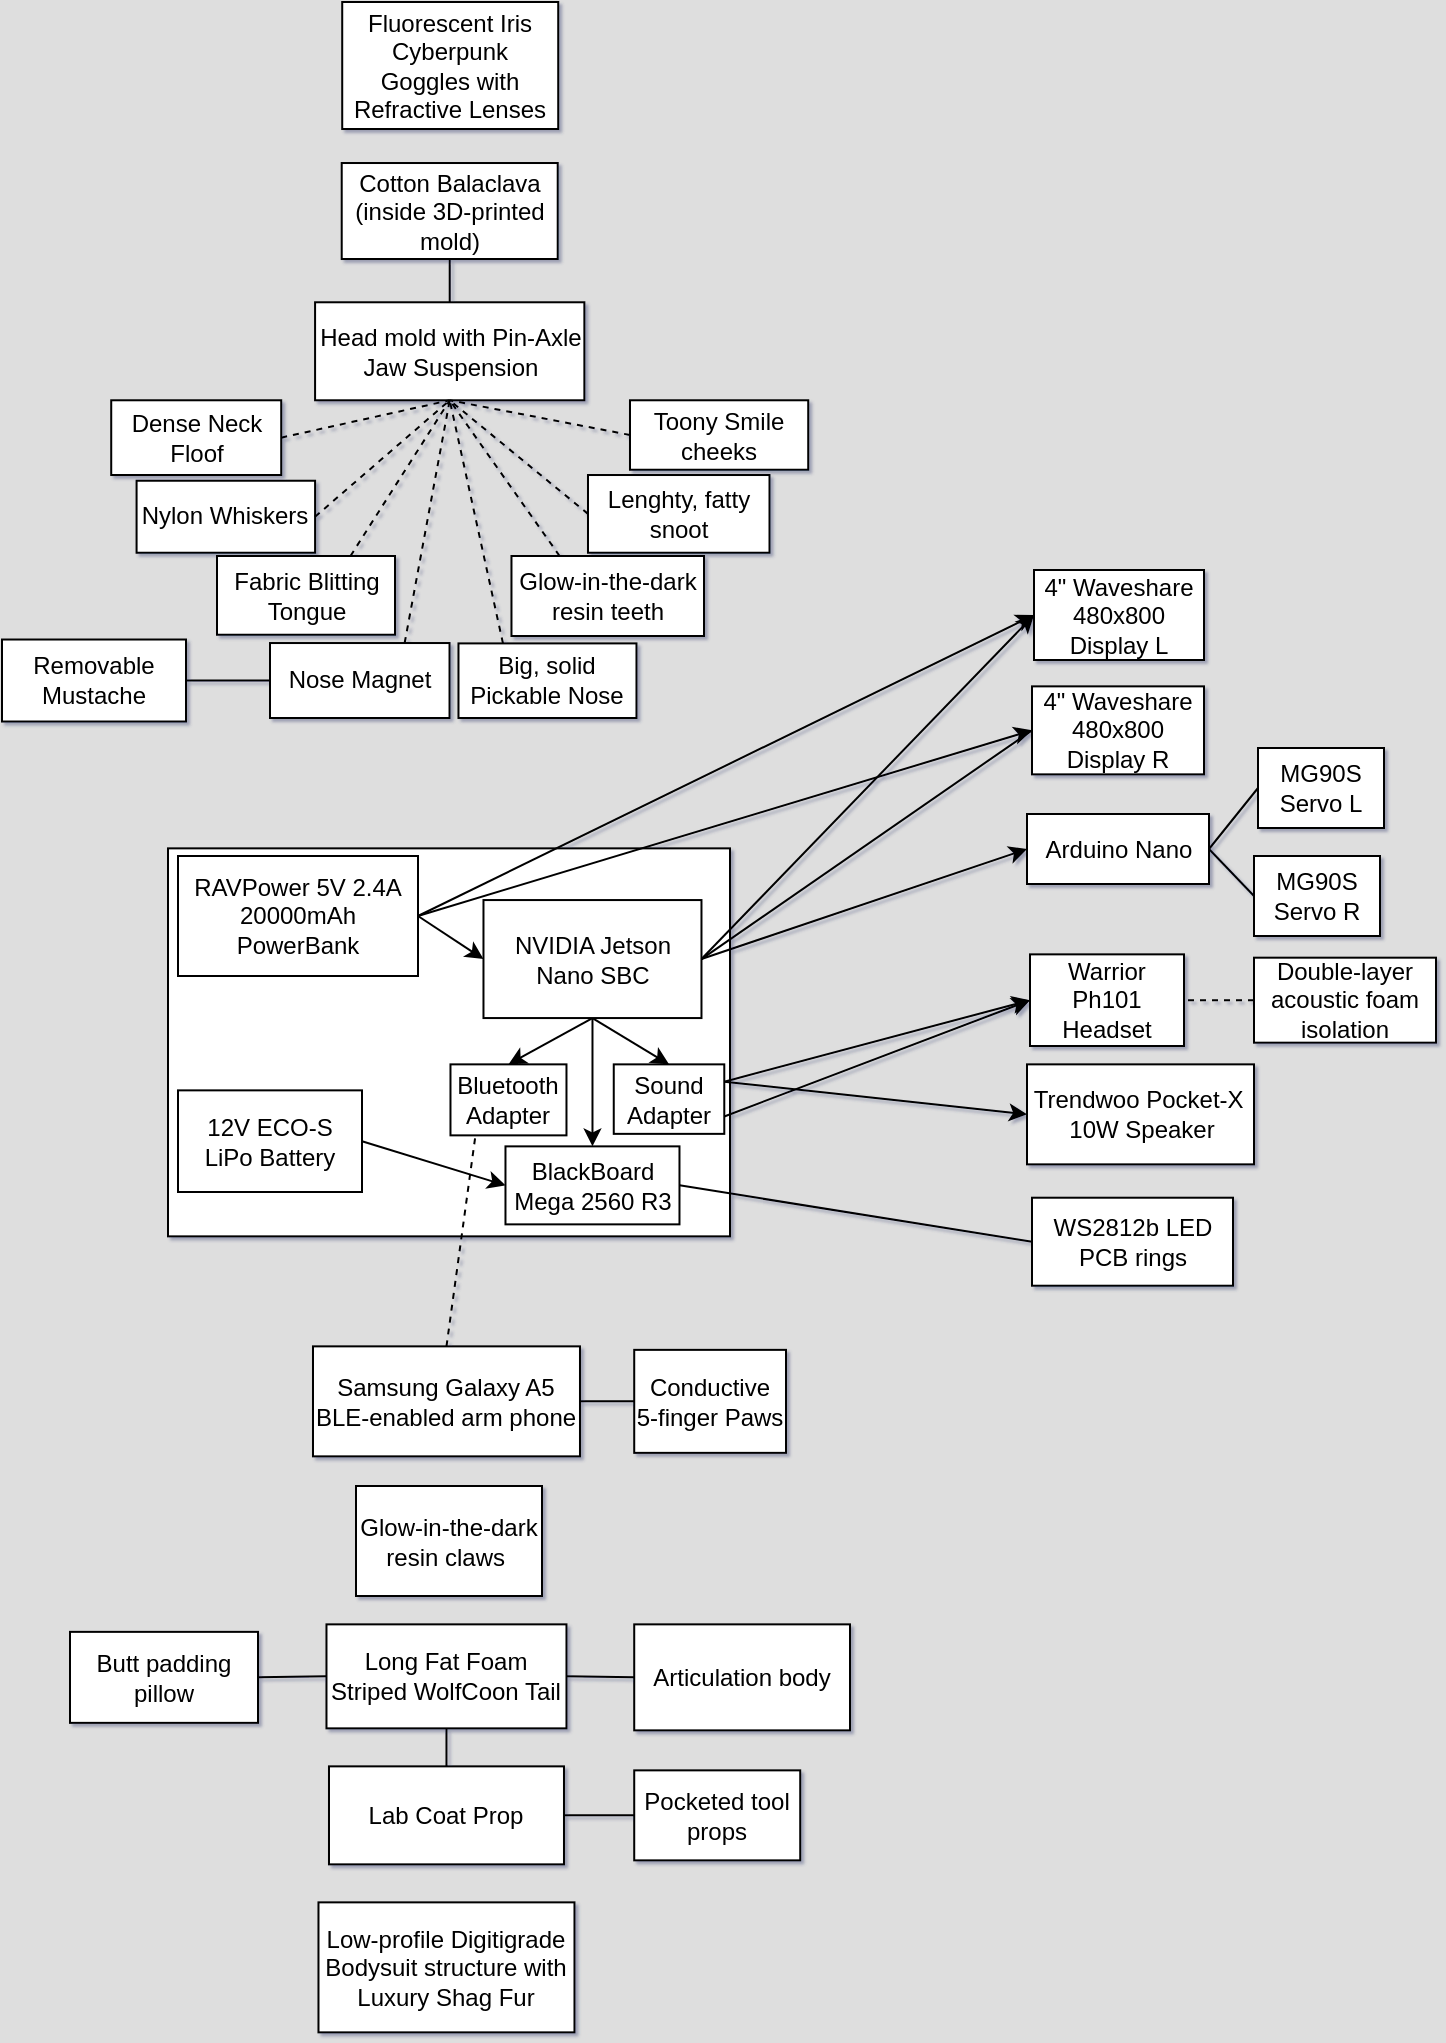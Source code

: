 <mxfile version="13.0.3" type="device"><diagram id="meEQKwicSAwc1KFZT5nb" name="Page-1"><mxGraphModel dx="1108" dy="483" grid="0" gridSize="10" guides="1" tooltips="1" connect="1" arrows="1" fold="1" page="1" pageScale="1" pageWidth="827" pageHeight="1169" background="#DEDEDE" math="0" shadow="1"><root><mxCell id="0"/><mxCell id="1" parent="0"/><mxCell id="DGbpkix3uCbMqAGdI3nw-2" value="" style="rounded=0;whiteSpace=wrap;html=1;" parent="1" vertex="1"><mxGeometry x="115" y="427.18" width="281" height="194" as="geometry"/></mxCell><mxCell id="sJYIKFFBBBpRVcEcnY1A-2" value="NVIDIA Jetson Nano SBC" style="rounded=0;whiteSpace=wrap;html=1;" parent="1" vertex="1"><mxGeometry x="272.74" y="453.03" width="109" height="59" as="geometry"/></mxCell><mxCell id="sJYIKFFBBBpRVcEcnY1A-4" value="RAVPower 5V 2.4A&lt;br&gt;20000mAh PowerBank" style="rounded=0;whiteSpace=wrap;html=1;" parent="1" vertex="1"><mxGeometry x="120" y="431" width="120" height="60" as="geometry"/></mxCell><mxCell id="MiqG1OLB_oiA9NUDDggW-1" value="Trendwoo Pocket-X&amp;nbsp;&lt;br&gt;10W Speaker" style="rounded=0;whiteSpace=wrap;html=1;" parent="1" vertex="1"><mxGeometry x="544.5" y="535.18" width="113.5" height="50" as="geometry"/></mxCell><mxCell id="MiqG1OLB_oiA9NUDDggW-14" value="4&quot; Waveshare&lt;br&gt;480x800 Display L" style="rounded=0;whiteSpace=wrap;html=1;" parent="1" vertex="1"><mxGeometry x="548" y="288" width="85" height="45" as="geometry"/></mxCell><mxCell id="MiqG1OLB_oiA9NUDDggW-16" value="Warrior Ph101 Headset" style="rounded=0;whiteSpace=wrap;html=1;" parent="1" vertex="1"><mxGeometry x="546" y="480.18" width="77" height="45.82" as="geometry"/></mxCell><mxCell id="MiqG1OLB_oiA9NUDDggW-20" value="4&quot; Waveshare&lt;br&gt;480x800 Display R" style="rounded=0;whiteSpace=wrap;html=1;" parent="1" vertex="1"><mxGeometry x="547" y="346.18" width="86" height="44" as="geometry"/></mxCell><mxCell id="MiqG1OLB_oiA9NUDDggW-31" value="" style="endArrow=classic;html=1;entryX=0;entryY=0.5;entryDx=0;entryDy=0;exitX=1;exitY=0.5;exitDx=0;exitDy=0;" parent="1" source="sJYIKFFBBBpRVcEcnY1A-4" target="sJYIKFFBBBpRVcEcnY1A-2" edge="1"><mxGeometry width="50" height="50" relative="1" as="geometry"><mxPoint x="254.5" y="632.18" as="sourcePoint"/><mxPoint x="181.5" y="716.18" as="targetPoint"/></mxGeometry></mxCell><mxCell id="EwRE9bhfaP1bS0f3p2Km-1" value="Head mold with Pin-Axle Jaw Suspension" style="rounded=0;whiteSpace=wrap;html=1;" parent="1" vertex="1"><mxGeometry x="188.54" y="154.14" width="134.64" height="49" as="geometry"/></mxCell><mxCell id="d74oWjSoeUJaTprNm0ml-1" value="Sound Adapter" style="rounded=0;whiteSpace=wrap;html=1;" parent="1" vertex="1"><mxGeometry x="337.88" y="535.18" width="55.26" height="34.75" as="geometry"/></mxCell><mxCell id="1WqXuKTqIWCNE-_j3OdE-2" value="" style="endArrow=none;html=1;exitX=1;exitY=0.5;exitDx=0;exitDy=0;entryX=0;entryY=0.5;entryDx=0;entryDy=0;" parent="1" source="sJYIKFFBBBpRVcEcnY1A-2" target="MiqG1OLB_oiA9NUDDggW-20" edge="1"><mxGeometry width="50" height="50" relative="1" as="geometry"><mxPoint x="477" y="416" as="sourcePoint"/><mxPoint x="141" y="691" as="targetPoint"/></mxGeometry></mxCell><mxCell id="1WqXuKTqIWCNE-_j3OdE-3" value="" style="endArrow=classic;html=1;exitX=1;exitY=0.5;exitDx=0;exitDy=0;entryX=0;entryY=0.5;entryDx=0;entryDy=0;" parent="1" source="sJYIKFFBBBpRVcEcnY1A-4" target="MiqG1OLB_oiA9NUDDggW-20" edge="1"><mxGeometry width="50" height="50" relative="1" as="geometry"><mxPoint x="91" y="741" as="sourcePoint"/><mxPoint x="141" y="691" as="targetPoint"/></mxGeometry></mxCell><mxCell id="1WqXuKTqIWCNE-_j3OdE-4" value="" style="endArrow=classic;html=1;exitX=1;exitY=0.5;exitDx=0;exitDy=0;entryX=0;entryY=0.5;entryDx=0;entryDy=0;" parent="1" source="sJYIKFFBBBpRVcEcnY1A-4" target="MiqG1OLB_oiA9NUDDggW-14" edge="1"><mxGeometry width="50" height="50" relative="1" as="geometry"><mxPoint x="103" y="741" as="sourcePoint"/><mxPoint x="153" y="691" as="targetPoint"/></mxGeometry></mxCell><mxCell id="Ozhnao1Kgd7wMi6BiEIW-4" value="Low-profile Digitigrade Bodysuit structure with Luxury Shag Fur" style="rounded=0;whiteSpace=wrap;html=1;" parent="1" vertex="1"><mxGeometry x="190.24" y="954.18" width="128" height="65" as="geometry"/></mxCell><mxCell id="DGbpkix3uCbMqAGdI3nw-13" value="Lab Coat Prop" style="rounded=0;whiteSpace=wrap;html=1;" parent="1" vertex="1"><mxGeometry x="195.49" y="886.18" width="117.5" height="49" as="geometry"/></mxCell><mxCell id="28AcZjOTteZiDZgUOdVm-1" value="" style="endArrow=classic;html=1;exitX=1;exitY=0.25;exitDx=0;exitDy=0;entryX=0;entryY=0.5;entryDx=0;entryDy=0;" parent="1" source="d74oWjSoeUJaTprNm0ml-1" target="MiqG1OLB_oiA9NUDDggW-16" edge="1"><mxGeometry width="50" height="50" relative="1" as="geometry"><mxPoint x="84" y="987.18" as="sourcePoint"/><mxPoint x="134" y="937.18" as="targetPoint"/></mxGeometry></mxCell><mxCell id="sT_HI0OkMNF5smvUSv7Q-1" value="" style="endArrow=classic;html=1;exitX=1;exitY=0.75;exitDx=0;exitDy=0;entryX=0;entryY=0.5;entryDx=0;entryDy=0;" parent="1" source="d74oWjSoeUJaTprNm0ml-1" target="MiqG1OLB_oiA9NUDDggW-16" edge="1"><mxGeometry width="50" height="50" relative="1" as="geometry"><mxPoint x="84" y="1058.18" as="sourcePoint"/><mxPoint x="578" y="568.18" as="targetPoint"/></mxGeometry></mxCell><mxCell id="xB7NIbq1R1IMoygo_GZn-1" value="BlackBoard Mega 2560 R3" style="rounded=0;whiteSpace=wrap;html=1;" parent="1" vertex="1"><mxGeometry x="283.74" y="576.18" width="87" height="39" as="geometry"/></mxCell><mxCell id="xB7NIbq1R1IMoygo_GZn-2" value="" style="endArrow=classic;html=1;exitX=0.5;exitY=1;exitDx=0;exitDy=0;entryX=0.5;entryY=0;entryDx=0;entryDy=0;" parent="1" source="sJYIKFFBBBpRVcEcnY1A-2" target="xB7NIbq1R1IMoygo_GZn-1" edge="1"><mxGeometry width="50" height="50" relative="1" as="geometry"><mxPoint x="82.74" y="980.68" as="sourcePoint"/><mxPoint x="132.74" y="930.68" as="targetPoint"/></mxGeometry></mxCell><mxCell id="xB7NIbq1R1IMoygo_GZn-3" value="" style="endArrow=none;dashed=1;html=1;entryX=1;entryY=0.5;entryDx=0;entryDy=0;exitX=0;exitY=0.5;exitDx=0;exitDy=0;" parent="1" source="xB7NIbq1R1IMoygo_GZn-4" target="MiqG1OLB_oiA9NUDDggW-16" edge="1"><mxGeometry width="50" height="50" relative="1" as="geometry"><mxPoint x="641.5" y="478.62" as="sourcePoint"/><mxPoint x="83.5" y="862.62" as="targetPoint"/></mxGeometry></mxCell><mxCell id="xB7NIbq1R1IMoygo_GZn-4" value="Double-layer acoustic foam isolation" style="rounded=0;whiteSpace=wrap;html=1;" parent="1" vertex="1"><mxGeometry x="658" y="481.84" width="91" height="42.5" as="geometry"/></mxCell><mxCell id="Nwgi6No1Y5rALYJXFBc9-3" value="WS2812b LED PCB rings" style="rounded=0;whiteSpace=wrap;html=1;" parent="1" vertex="1"><mxGeometry x="547" y="601.86" width="100.5" height="44" as="geometry"/></mxCell><mxCell id="Nwgi6No1Y5rALYJXFBc9-7" value="" style="endArrow=none;html=1;entryX=1;entryY=0.5;entryDx=0;entryDy=0;exitX=0;exitY=0.5;exitDx=0;exitDy=0;" parent="1" source="Nwgi6No1Y5rALYJXFBc9-3" target="xB7NIbq1R1IMoygo_GZn-1" edge="1"><mxGeometry width="50" height="50" relative="1" as="geometry"><mxPoint x="33.5" y="899.37" as="sourcePoint"/><mxPoint x="83.5" y="849.37" as="targetPoint"/></mxGeometry></mxCell><mxCell id="SbJKU-Y2Ye1dmVYDqHo5-1" value="Glow-in-the-dark resin claws&amp;nbsp;" style="rounded=0;whiteSpace=wrap;html=1;" parent="1" vertex="1"><mxGeometry x="209" y="746" width="93" height="55" as="geometry"/></mxCell><mxCell id="H9GIjnEAIh9E3dcZyppp-1" value="Nylon Whiskers" style="rounded=0;whiteSpace=wrap;html=1;" parent="1" vertex="1"><mxGeometry x="99.29" y="243.37" width="89.25" height="36" as="geometry"/></mxCell><mxCell id="G8CKnrLTyZzQH0mxdqqO-1" value="Long Fat Foam Striped WolfCoon Tail" style="rounded=0;whiteSpace=wrap;html=1;" parent="1" vertex="1"><mxGeometry x="194.24" y="815.18" width="120" height="52" as="geometry"/></mxCell><mxCell id="G8CKnrLTyZzQH0mxdqqO-5" value="" style="endArrow=none;html=1;entryX=0.5;entryY=1;entryDx=0;entryDy=0;exitX=0.5;exitY=0;exitDx=0;exitDy=0;" parent="1" source="DGbpkix3uCbMqAGdI3nw-13" target="G8CKnrLTyZzQH0mxdqqO-1" edge="1"><mxGeometry width="50" height="50" relative="1" as="geometry"><mxPoint x="-70.01" y="1088.18" as="sourcePoint"/><mxPoint x="-20.01" y="1038.18" as="targetPoint"/></mxGeometry></mxCell><mxCell id="5ehBXQJCV_ktka_rZLjv-2" value="Fluorescent Iris Cyberpunk &lt;br&gt;Goggles with Refractive Lenses" style="rounded=0;whiteSpace=wrap;html=1;" parent="1" vertex="1"><mxGeometry x="202.11" y="4" width="108" height="63.51" as="geometry"/></mxCell><mxCell id="5ehBXQJCV_ktka_rZLjv-3" value="" style="endArrow=classic;html=1;exitX=1;exitY=0.5;exitDx=0;exitDy=0;entryX=0;entryY=0.5;entryDx=0;entryDy=0;" parent="1" source="sJYIKFFBBBpRVcEcnY1A-2" target="MiqG1OLB_oiA9NUDDggW-14" edge="1"><mxGeometry width="50" height="50" relative="1" as="geometry"><mxPoint x="88" y="1035" as="sourcePoint"/><mxPoint x="138" y="985" as="targetPoint"/></mxGeometry></mxCell><mxCell id="mjT4M5Ip4WEiN_Ukw4vy-2" value="" style="endArrow=classic;html=1;exitX=1;exitY=0.25;exitDx=0;exitDy=0;entryX=0;entryY=0.5;entryDx=0;entryDy=0;" parent="1" source="d74oWjSoeUJaTprNm0ml-1" target="MiqG1OLB_oiA9NUDDggW-1" edge="1"><mxGeometry width="50" height="50" relative="1" as="geometry"><mxPoint x="84" y="1080.18" as="sourcePoint"/><mxPoint x="227" y="715.18" as="targetPoint"/></mxGeometry></mxCell><mxCell id="mjT4M5Ip4WEiN_Ukw4vy-4" value="Big, solid Pickable Nose" style="rounded=0;whiteSpace=wrap;html=1;" parent="1" vertex="1"><mxGeometry x="260.24" y="324.7" width="89" height="37.3" as="geometry"/></mxCell><mxCell id="b1oqq4FJI2QccXOFWXnQ-3" value="" style="endArrow=none;dashed=1;html=1;entryX=0.5;entryY=1;entryDx=0;entryDy=0;exitX=1;exitY=0.5;exitDx=0;exitDy=0;" parent="1" source="H9GIjnEAIh9E3dcZyppp-1" target="EwRE9bhfaP1bS0f3p2Km-1" edge="1"><mxGeometry width="50" height="50" relative="1" as="geometry"><mxPoint x="-49.89" y="1021.39" as="sourcePoint"/><mxPoint x="0.11" y="971.39" as="targetPoint"/></mxGeometry></mxCell><mxCell id="b1oqq4FJI2QccXOFWXnQ-6" value="" style="endArrow=none;dashed=1;html=1;entryX=0.5;entryY=1;entryDx=0;entryDy=0;exitX=0.25;exitY=0;exitDx=0;exitDy=0;" parent="1" source="mjT4M5Ip4WEiN_Ukw4vy-4" target="EwRE9bhfaP1bS0f3p2Km-1" edge="1"><mxGeometry width="50" height="50" relative="1" as="geometry"><mxPoint x="255.86" y="320" as="sourcePoint"/><mxPoint x="0.11" y="971.39" as="targetPoint"/></mxGeometry></mxCell><mxCell id="l3iReEpkzlMMZ4JEiKjo-1" value="Arduino Nano" style="rounded=0;whiteSpace=wrap;html=1;" parent="1" vertex="1"><mxGeometry x="544.5" y="410" width="91" height="35" as="geometry"/></mxCell><mxCell id="l3iReEpkzlMMZ4JEiKjo-5" value="" style="endArrow=classic;html=1;exitX=1;exitY=0.5;exitDx=0;exitDy=0;entryX=0;entryY=0.5;entryDx=0;entryDy=0;" parent="1" source="sJYIKFFBBBpRVcEcnY1A-2" target="l3iReEpkzlMMZ4JEiKjo-1" edge="1"><mxGeometry width="50" height="50" relative="1" as="geometry"><mxPoint x="96" y="1075.18" as="sourcePoint"/><mxPoint x="146" y="1025.18" as="targetPoint"/></mxGeometry></mxCell><mxCell id="l3iReEpkzlMMZ4JEiKjo-6" value="MG90S Servo L" style="rounded=0;whiteSpace=wrap;html=1;" parent="1" vertex="1"><mxGeometry x="660" y="377" width="63" height="40" as="geometry"/></mxCell><mxCell id="l3iReEpkzlMMZ4JEiKjo-7" value="MG90S Servo R" style="rounded=0;whiteSpace=wrap;html=1;" parent="1" vertex="1"><mxGeometry x="658" y="431" width="63" height="40" as="geometry"/></mxCell><mxCell id="l3iReEpkzlMMZ4JEiKjo-9" value="" style="endArrow=none;html=1;entryX=1;entryY=0.5;entryDx=0;entryDy=0;exitX=0;exitY=0.5;exitDx=0;exitDy=0;" parent="1" source="l3iReEpkzlMMZ4JEiKjo-7" target="l3iReEpkzlMMZ4JEiKjo-1" edge="1"><mxGeometry width="50" height="50" relative="1" as="geometry"><mxPoint x="100.5" y="1030.0" as="sourcePoint"/><mxPoint x="639.5" y="429" as="targetPoint"/></mxGeometry></mxCell><mxCell id="l3iReEpkzlMMZ4JEiKjo-10" value="" style="endArrow=none;html=1;exitX=1;exitY=0.5;exitDx=0;exitDy=0;entryX=0;entryY=0.5;entryDx=0;entryDy=0;" parent="1" source="l3iReEpkzlMMZ4JEiKjo-1" target="l3iReEpkzlMMZ4JEiKjo-6" edge="1"><mxGeometry width="50" height="50" relative="1" as="geometry"><mxPoint x="643.5" y="383.82" as="sourcePoint"/><mxPoint x="154.5" y="934.82" as="targetPoint"/></mxGeometry></mxCell><mxCell id="jllxHu10YHPrvjv_D6Jr-1" value="Glow-in-the-dark resin teeth" style="rounded=0;whiteSpace=wrap;html=1;" parent="1" vertex="1"><mxGeometry x="286.74" y="281" width="96.26" height="40" as="geometry"/></mxCell><mxCell id="jllxHu10YHPrvjv_D6Jr-2" value="" style="endArrow=none;dashed=1;html=1;entryX=0.5;entryY=1;entryDx=0;entryDy=0;exitX=0;exitY=0.5;exitDx=0;exitDy=0;" parent="1" source="5JQdDNbhI9t4MgjS91Dg-2" target="EwRE9bhfaP1bS0f3p2Km-1" edge="1"><mxGeometry width="50" height="50" relative="1" as="geometry"><mxPoint x="59.61" y="1004.51" as="sourcePoint"/><mxPoint x="263.61" y="222.51" as="targetPoint"/></mxGeometry></mxCell><mxCell id="1nplpBPKuo-pAkyZSkpJ-1" value="Dense Neck Floof" style="rounded=0;whiteSpace=wrap;html=1;" parent="1" vertex="1"><mxGeometry x="86.61" y="203.14" width="85" height="37.37" as="geometry"/></mxCell><mxCell id="1nplpBPKuo-pAkyZSkpJ-2" value="" style="endArrow=none;dashed=1;html=1;entryX=0.5;entryY=1;entryDx=0;entryDy=0;exitX=1;exitY=0.5;exitDx=0;exitDy=0;" parent="1" source="1nplpBPKuo-pAkyZSkpJ-1" target="EwRE9bhfaP1bS0f3p2Km-1" edge="1"><mxGeometry width="50" height="50" relative="1" as="geometry"><mxPoint x="354.61" y="360.51" as="sourcePoint"/><mxPoint x="404.61" y="310.51" as="targetPoint"/></mxGeometry></mxCell><mxCell id="1nplpBPKuo-pAkyZSkpJ-3" value="Cotton Balaclava (inside 3D-printed mold)" style="rounded=0;whiteSpace=wrap;html=1;" parent="1" vertex="1"><mxGeometry x="201.86" y="84.51" width="108" height="48" as="geometry"/></mxCell><mxCell id="1nplpBPKuo-pAkyZSkpJ-6" value="" style="endArrow=none;html=1;entryX=0.5;entryY=1;entryDx=0;entryDy=0;exitX=0.5;exitY=0;exitDx=0;exitDy=0;" parent="1" source="EwRE9bhfaP1bS0f3p2Km-1" target="1nplpBPKuo-pAkyZSkpJ-3" edge="1"><mxGeometry width="50" height="50" relative="1" as="geometry"><mxPoint x="416.61" y="278.51" as="sourcePoint"/><mxPoint x="466.61" y="228.51" as="targetPoint"/></mxGeometry></mxCell><mxCell id="kQMwqZ_lqnedztUbRNcj-1" value="Fabric Blitting Tongue" style="rounded=0;whiteSpace=wrap;html=1;" parent="1" vertex="1"><mxGeometry x="139.5" y="281" width="89" height="39.37" as="geometry"/></mxCell><mxCell id="kQMwqZ_lqnedztUbRNcj-2" value="" style="endArrow=none;dashed=1;html=1;entryX=0.5;entryY=1;entryDx=0;entryDy=0;exitX=0.75;exitY=0;exitDx=0;exitDy=0;" parent="1" source="kQMwqZ_lqnedztUbRNcj-1" target="EwRE9bhfaP1bS0f3p2Km-1" edge="1"><mxGeometry width="50" height="50" relative="1" as="geometry"><mxPoint x="354.61" y="260.51" as="sourcePoint"/><mxPoint x="404.61" y="210.51" as="targetPoint"/></mxGeometry></mxCell><mxCell id="mBO-9hLZOUBeBoBWAcDw-1" value="Samsung Galaxy A5 BLE-enabled arm phone" style="rounded=0;whiteSpace=wrap;html=1;" parent="1" vertex="1"><mxGeometry x="187.49" y="676.18" width="133.5" height="55" as="geometry"/></mxCell><mxCell id="HIhukEWL3j4MdDdF7Zc2-2" value="Articulation body" style="rounded=0;whiteSpace=wrap;html=1;" parent="1" vertex="1"><mxGeometry x="348.11" y="815.18" width="107.89" height="53" as="geometry"/></mxCell><mxCell id="HIhukEWL3j4MdDdF7Zc2-4" value="" style="endArrow=none;html=1;entryX=1;entryY=0.5;entryDx=0;entryDy=0;exitX=0;exitY=0.5;exitDx=0;exitDy=0;" parent="1" source="HIhukEWL3j4MdDdF7Zc2-2" target="G8CKnrLTyZzQH0mxdqqO-1" edge="1"><mxGeometry width="50" height="50" relative="1" as="geometry"><mxPoint x="384.11" y="853.18" as="sourcePoint"/><mxPoint x="434.11" y="803.18" as="targetPoint"/></mxGeometry></mxCell><mxCell id="xO1Hjzes8Y6__K4B7noJ-2" value="Conductive 5-finger Paws" style="rounded=0;whiteSpace=wrap;html=1;" parent="1" vertex="1"><mxGeometry x="348.11" y="677.93" width="75.89" height="51.5" as="geometry"/></mxCell><mxCell id="xO1Hjzes8Y6__K4B7noJ-3" value="" style="endArrow=none;html=1;entryX=1;entryY=0.5;entryDx=0;entryDy=0;exitX=0;exitY=0.5;exitDx=0;exitDy=0;" parent="1" source="xO1Hjzes8Y6__K4B7noJ-2" target="mBO-9hLZOUBeBoBWAcDw-1" edge="1"><mxGeometry width="50" height="50" relative="1" as="geometry"><mxPoint x="384.11" y="817.18" as="sourcePoint"/><mxPoint x="434.11" y="767.18" as="targetPoint"/></mxGeometry></mxCell><mxCell id="Cs8rwAzxOgYTXf0xhxCP-3" value="" style="endArrow=classic;html=1;exitX=0.5;exitY=1;exitDx=0;exitDy=0;entryX=0.5;entryY=0;entryDx=0;entryDy=0;" parent="1" source="sJYIKFFBBBpRVcEcnY1A-2" target="d74oWjSoeUJaTprNm0ml-1" edge="1"><mxGeometry width="50" height="50" relative="1" as="geometry"><mxPoint x="344" y="532.18" as="sourcePoint"/><mxPoint x="394" y="482.18" as="targetPoint"/></mxGeometry></mxCell><mxCell id="4OGmrc_mQA6l5TmusIQZ-1" value="" style="endArrow=none;dashed=1;html=1;exitX=0.5;exitY=0;exitDx=0;exitDy=0;" parent="1" source="mBO-9hLZOUBeBoBWAcDw-1" edge="1"><mxGeometry width="50" height="50" relative="1" as="geometry"><mxPoint x="383" y="621.18" as="sourcePoint"/><mxPoint x="271" y="554.18" as="targetPoint"/></mxGeometry></mxCell><mxCell id="4OGmrc_mQA6l5TmusIQZ-2" value="Bluetooth Adapter" style="rounded=0;whiteSpace=wrap;html=1;" parent="1" vertex="1"><mxGeometry x="256.24" y="535.18" width="58" height="35.5" as="geometry"/></mxCell><mxCell id="4OGmrc_mQA6l5TmusIQZ-3" value="" style="endArrow=classic;html=1;exitX=0.5;exitY=1;exitDx=0;exitDy=0;entryX=0.5;entryY=0;entryDx=0;entryDy=0;" parent="1" source="sJYIKFFBBBpRVcEcnY1A-2" target="4OGmrc_mQA6l5TmusIQZ-2" edge="1"><mxGeometry width="50" height="50" relative="1" as="geometry"><mxPoint x="383" y="621.18" as="sourcePoint"/><mxPoint x="433" y="571.18" as="targetPoint"/></mxGeometry></mxCell><mxCell id="MpXPr_B5Rq4c0HYDi2go-1" value="12V ECO-S LiPo Battery" style="rounded=0;whiteSpace=wrap;html=1;" parent="1" vertex="1"><mxGeometry x="120" y="548.18" width="92" height="50.82" as="geometry"/></mxCell><mxCell id="MpXPr_B5Rq4c0HYDi2go-2" value="" style="endArrow=classic;html=1;exitX=1;exitY=0.5;exitDx=0;exitDy=0;entryX=0;entryY=0.5;entryDx=0;entryDy=0;" parent="1" source="MpXPr_B5Rq4c0HYDi2go-1" target="xB7NIbq1R1IMoygo_GZn-1" edge="1"><mxGeometry width="50" height="50" relative="1" as="geometry"><mxPoint x="383" y="621.18" as="sourcePoint"/><mxPoint x="433" y="571.18" as="targetPoint"/></mxGeometry></mxCell><mxCell id="-dFLJXo8JwE0n5sTE27k-2" value="" style="endArrow=none;html=1;exitX=1;exitY=0.5;exitDx=0;exitDy=0;entryX=0;entryY=0.5;entryDx=0;entryDy=0;" parent="1" source="DGbpkix3uCbMqAGdI3nw-13" target="-dFLJXo8JwE0n5sTE27k-4" edge="1"><mxGeometry width="50" height="50" relative="1" as="geometry"><mxPoint x="390" y="966.18" as="sourcePoint"/><mxPoint x="579" y="928.228" as="targetPoint"/></mxGeometry></mxCell><mxCell id="-dFLJXo8JwE0n5sTE27k-4" value="Pocketed tool props" style="rounded=0;whiteSpace=wrap;html=1;" parent="1" vertex="1"><mxGeometry x="348.11" y="888.18" width="83" height="45" as="geometry"/></mxCell><mxCell id="3gZyn0AzLIpGa5-qudjT-2" value="Butt padding pillow" style="rounded=0;whiteSpace=wrap;html=1;" parent="1" vertex="1"><mxGeometry x="66" y="818.93" width="94" height="45.5" as="geometry"/></mxCell><mxCell id="3gZyn0AzLIpGa5-qudjT-3" value="" style="endArrow=none;html=1;exitX=1;exitY=0.5;exitDx=0;exitDy=0;entryX=0;entryY=0.5;entryDx=0;entryDy=0;" parent="1" source="3gZyn0AzLIpGa5-qudjT-2" target="G8CKnrLTyZzQH0mxdqqO-1" edge="1"><mxGeometry width="50" height="50" relative="1" as="geometry"><mxPoint x="383" y="821.18" as="sourcePoint"/><mxPoint x="433" y="771.18" as="targetPoint"/></mxGeometry></mxCell><mxCell id="5JQdDNbhI9t4MgjS91Dg-1" value="Toony Smile cheeks" style="rounded=0;whiteSpace=wrap;html=1;" parent="1" vertex="1"><mxGeometry x="345.99" y="203.14" width="89.12" height="34.73" as="geometry"/></mxCell><mxCell id="5JQdDNbhI9t4MgjS91Dg-2" value="Lenghty, fatty snoot" style="rounded=0;whiteSpace=wrap;html=1;" parent="1" vertex="1"><mxGeometry x="324.99" y="240.51" width="90.76" height="38.86" as="geometry"/></mxCell><mxCell id="5JQdDNbhI9t4MgjS91Dg-3" value="" style="endArrow=none;dashed=1;html=1;entryX=0.5;entryY=1;entryDx=0;entryDy=0;exitX=0;exitY=0.5;exitDx=0;exitDy=0;" parent="1" source="5JQdDNbhI9t4MgjS91Dg-1" target="EwRE9bhfaP1bS0f3p2Km-1" edge="1"><mxGeometry width="50" height="50" relative="1" as="geometry"><mxPoint x="374" y="421" as="sourcePoint"/><mxPoint x="424" y="371" as="targetPoint"/></mxGeometry></mxCell><mxCell id="5JQdDNbhI9t4MgjS91Dg-4" value="" style="endArrow=none;dashed=1;html=1;exitX=0.25;exitY=0;exitDx=0;exitDy=0;entryX=0.5;entryY=1;entryDx=0;entryDy=0;" parent="1" source="jllxHu10YHPrvjv_D6Jr-1" target="EwRE9bhfaP1bS0f3p2Km-1" edge="1"><mxGeometry width="50" height="50" relative="1" as="geometry"><mxPoint x="374" y="421" as="sourcePoint"/><mxPoint x="255" y="200" as="targetPoint"/></mxGeometry></mxCell><mxCell id="rE0cDdySXok4fLTe8Y0s-3" value="Nose Magnet" style="rounded=0;whiteSpace=wrap;html=1;" parent="1" vertex="1"><mxGeometry x="166" y="324.52" width="89.76" height="37.48" as="geometry"/></mxCell><mxCell id="rE0cDdySXok4fLTe8Y0s-4" value="" style="endArrow=none;dashed=1;html=1;entryX=0.5;entryY=1;entryDx=0;entryDy=0;exitX=0.75;exitY=0;exitDx=0;exitDy=0;" parent="1" source="rE0cDdySXok4fLTe8Y0s-3" target="EwRE9bhfaP1bS0f3p2Km-1" edge="1"><mxGeometry width="50" height="50" relative="1" as="geometry"><mxPoint x="290" y="363" as="sourcePoint"/><mxPoint x="340" y="313" as="targetPoint"/></mxGeometry></mxCell><mxCell id="rE0cDdySXok4fLTe8Y0s-5" value="Removable Mustache" style="rounded=0;whiteSpace=wrap;html=1;" parent="1" vertex="1"><mxGeometry x="32" y="322.76" width="92" height="41" as="geometry"/></mxCell><mxCell id="rE0cDdySXok4fLTe8Y0s-6" value="" style="endArrow=none;html=1;exitX=1;exitY=0.5;exitDx=0;exitDy=0;entryX=0;entryY=0.5;entryDx=0;entryDy=0;" parent="1" source="rE0cDdySXok4fLTe8Y0s-5" target="rE0cDdySXok4fLTe8Y0s-3" edge="1"><mxGeometry width="50" height="50" relative="1" as="geometry"><mxPoint x="363" y="417" as="sourcePoint"/><mxPoint x="413" y="367" as="targetPoint"/></mxGeometry></mxCell></root></mxGraphModel></diagram></mxfile>